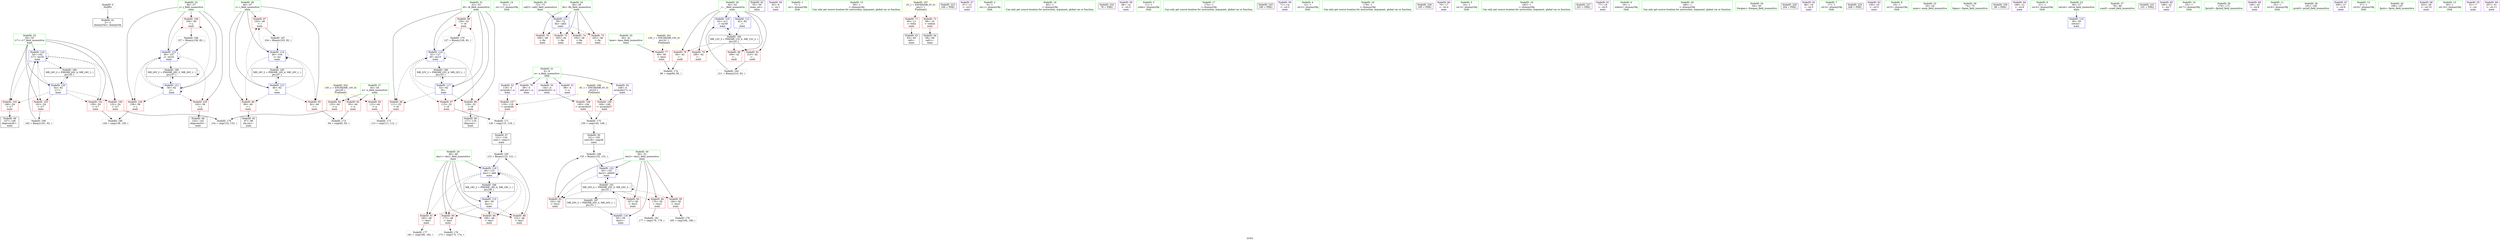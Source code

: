 digraph "SVFG" {
	label="SVFG";

	Node0x55db1b9dd290 [shape=record,color=grey,label="{NodeID: 0\nNullPtr}"];
	Node0x55db1b9dd290 -> Node0x55db1b9f5610[style=solid];
	Node0x55db1b9ff020 [shape=record,color=grey,label="{NodeID: 180\n140 = cmp(138, 139, )\n}"];
	Node0x55db1b9f5cc0 [shape=record,color=red,label="{NodeID: 97\n115\<--52\n\<--i9\nmain\n}"];
	Node0x55db1b9f5cc0 -> Node0x55db1b9fe2a0[style=solid];
	Node0x55db1b9dd930 [shape=record,color=green,label="{NodeID: 14\n31\<--1\n.str.11\<--dummyObj\nGlob }"];
	Node0x55db1b9f6820 [shape=record,color=blue,label="{NodeID: 111\n38\<--72\nfin\<--call2\nmain\n}"];
	Node0x55db1b9f6820 -> Node0x55db1b9f8060[style=dashed];
	Node0x55db1b9f6820 -> Node0x55db1b9f8130[style=dashed];
	Node0x55db1b9f6820 -> Node0x55db1b9f8200[style=dashed];
	Node0x55db1b9f6820 -> Node0x55db1b9f82d0[style=dashed];
	Node0x55db1b9f4a90 [shape=record,color=green,label="{NodeID: 28\n46\<--47\ni\<--i_field_insensitive\nmain\n}"];
	Node0x55db1b9f4a90 -> Node0x55db1b9f8a20[style=solid];
	Node0x55db1b9f4a90 -> Node0x55db1b9f8af0[style=solid];
	Node0x55db1b9f4a90 -> Node0x55db1b9f8bc0[style=solid];
	Node0x55db1b9f4a90 -> Node0x55db1b9f69c0[style=solid];
	Node0x55db1b9f4a90 -> Node0x55db1b9f6a90[style=solid];
	Node0x55db1b9fbac0 [shape=record,color=blue,label="{NodeID: 125\n42\<--211\n_\<--inc49\nmain\n}"];
	Node0x55db1b9fbac0 -> Node0x55db1ba04d80[style=dashed];
	Node0x55db1b9f5710 [shape=record,color=black,label="{NodeID: 42\n35\<--59\nmain_ret\<--\nmain\n}"];
	Node0x55db1b9f7290 [shape=record,color=purple,label="{NodeID: 56\n62\<--9\n\<--.str.1\nmain\n}"];
	Node0x55db1b9f7df0 [shape=record,color=purple,label="{NodeID: 70\n99\<--4\nadd.ptr\<--a\nmain\n}"];
	Node0x55db1b9fdca0 [shape=record,color=grey,label="{NodeID: 167\n104 = Binary(103, 82, )\n}"];
	Node0x55db1b9fdca0 -> Node0x55db1b9f6a90[style=solid];
	Node0x55db1b9f8950 [shape=record,color=red,label="{NodeID: 84\n133\<--44\n\<--n\nmain\n}"];
	Node0x55db1b9f8950 -> Node0x55db1b9feea0[style=solid];
	Node0x55db1b9dcb60 [shape=record,color=green,label="{NodeID: 1\n7\<--1\n.str\<--dummyObj\nGlob }"];
	Node0x55db1b9ff1a0 [shape=record,color=grey,label="{NodeID: 181\n177 = cmp(176, 178, )\n}"];
	Node0x55db1b9f5d90 [shape=record,color=red,label="{NodeID: 98\n116\<--52\n\<--i9\nmain\n}"];
	Node0x55db1b9f5d90 -> Node0x55db1b9f5a50[style=solid];
	Node0x55db1b9dda30 [shape=record,color=green,label="{NodeID: 15\n59\<--1\n\<--dummyObj\nCan only get source location for instruction, argument, global var or function.}"];
	Node0x55db1b9f68f0 [shape=record,color=blue,label="{NodeID: 112\n42\<--82\n_\<--\nmain\n}"];
	Node0x55db1b9f68f0 -> Node0x55db1ba04d80[style=dashed];
	Node0x55db1b9f4b60 [shape=record,color=green,label="{NodeID: 29\n48\<--49\nAns1\<--Ans1_field_insensitive\nmain\n}"];
	Node0x55db1b9f4b60 -> Node0x55db1b9f8c90[style=solid];
	Node0x55db1b9f4b60 -> Node0x55db1b9f8d60[style=solid];
	Node0x55db1b9f4b60 -> Node0x55db1b9f8e30[style=solid];
	Node0x55db1b9f4b60 -> Node0x55db1b9f8f00[style=solid];
	Node0x55db1b9f4b60 -> Node0x55db1b9f6b60[style=solid];
	Node0x55db1b9f4b60 -> Node0x55db1b9fb510[style=solid];
	Node0x55db1b9f57e0 [shape=record,color=black,label="{NodeID: 43\n63\<--60\ncall\<--\nmain\n}"];
	Node0x55db1ba14680 [shape=record,color=black,label="{NodeID: 223\n169 = PHI()\n}"];
	Node0x55db1b9f7360 [shape=record,color=purple,label="{NodeID: 57\n67\<--12\n\<--.str.2\nmain\n}"];
	Node0x55db1b9f7ec0 [shape=record,color=red,label="{NodeID: 71\n60\<--11\n\<--stdin\nmain\n}"];
	Node0x55db1b9f7ec0 -> Node0x55db1b9f57e0[style=solid];
	Node0x55db1b9fde20 [shape=record,color=grey,label="{NodeID: 168\n153 = Binary(152, 151, )\n}"];
	Node0x55db1b9fde20 -> Node0x55db1b9fb850[style=solid];
	Node0x55db1b9f8a20 [shape=record,color=red,label="{NodeID: 85\n92\<--46\n\<--i\nmain\n}"];
	Node0x55db1b9f8a20 -> Node0x55db1b9fe5a0[style=solid];
	Node0x55db1b9dc9e0 [shape=record,color=green,label="{NodeID: 2\n9\<--1\n.str.1\<--dummyObj\nGlob }"];
	Node0x55db1b9f5e60 [shape=record,color=red,label="{NodeID: 99\n126\<--52\n\<--i9\nmain\n}"];
	Node0x55db1b9f5e60 -> Node0x55db1b9fe120[style=solid];
	Node0x55db1b9ddb30 [shape=record,color=green,label="{NodeID: 16\n82\<--1\n\<--dummyObj\nCan only get source location for instruction, argument, global var or function.}"];
	Node0x55db1b9f69c0 [shape=record,color=blue,label="{NodeID: 113\n46\<--82\ni\<--\nmain\n}"];
	Node0x55db1b9f69c0 -> Node0x55db1b9f8a20[style=dashed];
	Node0x55db1b9f69c0 -> Node0x55db1b9f8af0[style=dashed];
	Node0x55db1b9f69c0 -> Node0x55db1b9f8bc0[style=dashed];
	Node0x55db1b9f69c0 -> Node0x55db1b9f6a90[style=dashed];
	Node0x55db1b9f69c0 -> Node0x55db1ba05280[style=dashed];
	Node0x55db1b9f4c30 [shape=record,color=green,label="{NodeID: 30\n50\<--51\nAns2\<--Ans2_field_insensitive\nmain\n}"];
	Node0x55db1b9f4c30 -> Node0x55db1b9f8fd0[style=solid];
	Node0x55db1b9f4c30 -> Node0x55db1b9f90a0[style=solid];
	Node0x55db1b9f4c30 -> Node0x55db1b9f9170[style=solid];
	Node0x55db1b9f4c30 -> Node0x55db1b9f9240[style=solid];
	Node0x55db1b9f4c30 -> Node0x55db1b9fb370[style=solid];
	Node0x55db1b9f4c30 -> Node0x55db1b9fb850[style=solid];
	Node0x55db1b9f58b0 [shape=record,color=black,label="{NodeID: 44\n69\<--66\ncall1\<--\nmain\n}"];
	Node0x55db1ba14780 [shape=record,color=black,label="{NodeID: 224\n78 = PHI()\n}"];
	Node0x55db1b9f7430 [shape=record,color=purple,label="{NodeID: 58\n68\<--14\n\<--.str.3\nmain\n}"];
	Node0x55db1b9f7f90 [shape=record,color=red,label="{NodeID: 72\n66\<--16\n\<--stdout\nmain\n}"];
	Node0x55db1b9f7f90 -> Node0x55db1b9f58b0[style=solid];
	Node0x55db1b9fdfa0 [shape=record,color=grey,label="{NodeID: 169\n162 = Binary(161, 82, )\n}"];
	Node0x55db1b9fdfa0 -> Node0x55db1b9fb9f0[style=solid];
	Node0x55db1b9f8af0 [shape=record,color=red,label="{NodeID: 86\n96\<--46\n\<--i\nmain\n}"];
	Node0x55db1b9f8af0 -> Node0x55db1b9f5980[style=solid];
	Node0x55db1b9dd840 [shape=record,color=green,label="{NodeID: 3\n11\<--1\nstdin\<--dummyObj\nGlob }"];
	Node0x55db1b9f5f30 [shape=record,color=red,label="{NodeID: 100\n132\<--54\n\<--i17\nmain\n}"];
	Node0x55db1b9f5f30 -> Node0x55db1b9feea0[style=solid];
	Node0x55db1b9ddc30 [shape=record,color=green,label="{NodeID: 17\n174\<--1\n\<--dummyObj\nCan only get source location for instruction, argument, global var or function.}"];
	Node0x55db1ba09ea0 [shape=record,color=yellow,style=double,label="{NodeID: 197\n2V_1 = ENCHI(MR_2V_0)\npts\{1 \}\nFun[main]}"];
	Node0x55db1ba09ea0 -> Node0x55db1b9f7ec0[style=dashed];
	Node0x55db1ba09ea0 -> Node0x55db1b9f7f90[style=dashed];
	Node0x55db1b9f6a90 [shape=record,color=blue,label="{NodeID: 114\n46\<--104\ni\<--inc\nmain\n}"];
	Node0x55db1b9f6a90 -> Node0x55db1b9f8a20[style=dashed];
	Node0x55db1b9f6a90 -> Node0x55db1b9f8af0[style=dashed];
	Node0x55db1b9f6a90 -> Node0x55db1b9f8bc0[style=dashed];
	Node0x55db1b9f6a90 -> Node0x55db1b9f6a90[style=dashed];
	Node0x55db1b9f6a90 -> Node0x55db1ba05280[style=dashed];
	Node0x55db1b9f4d00 [shape=record,color=green,label="{NodeID: 31\n52\<--53\ni9\<--i9_field_insensitive\nmain\n}"];
	Node0x55db1b9f4d00 -> Node0x55db1b9f5bf0[style=solid];
	Node0x55db1b9f4d00 -> Node0x55db1b9f5cc0[style=solid];
	Node0x55db1b9f4d00 -> Node0x55db1b9f5d90[style=solid];
	Node0x55db1b9f4d00 -> Node0x55db1b9f5e60[style=solid];
	Node0x55db1b9f4d00 -> Node0x55db1b9fb440[style=solid];
	Node0x55db1b9f4d00 -> Node0x55db1b9fb5e0[style=solid];
	Node0x55db1b9f5980 [shape=record,color=black,label="{NodeID: 45\n97\<--96\nidx.ext\<--\nmain\n}"];
	Node0x55db1ba14880 [shape=record,color=black,label="{NodeID: 225\n190 = PHI()\n}"];
	Node0x55db1b9f7500 [shape=record,color=purple,label="{NodeID: 59\n71\<--14\n\<--.str.3\nmain\n}"];
	Node0x55db1b9f8060 [shape=record,color=red,label="{NodeID: 73\n165\<--38\n\<--fin\nmain\n}"];
	Node0x55db1b9fe120 [shape=record,color=grey,label="{NodeID: 170\n127 = Binary(126, 82, )\n}"];
	Node0x55db1b9fe120 -> Node0x55db1b9fb5e0[style=solid];
	Node0x55db1b9f8bc0 [shape=record,color=red,label="{NodeID: 87\n103\<--46\n\<--i\nmain\n}"];
	Node0x55db1b9f8bc0 -> Node0x55db1b9fdca0[style=solid];
	Node0x55db1b9dc000 [shape=record,color=green,label="{NodeID: 4\n12\<--1\n.str.2\<--dummyObj\nGlob }"];
	Node0x55db1ba04d80 [shape=record,color=black,label="{NodeID: 184\nMR_12V_3 = PHI(MR_12V_4, MR_12V_2, )\npts\{43 \}\n}"];
	Node0x55db1ba04d80 -> Node0x55db1b9f8470[style=dashed];
	Node0x55db1ba04d80 -> Node0x55db1b9f8540[style=dashed];
	Node0x55db1ba04d80 -> Node0x55db1b9f8610[style=dashed];
	Node0x55db1ba04d80 -> Node0x55db1b9f86e0[style=dashed];
	Node0x55db1ba04d80 -> Node0x55db1b9fbac0[style=dashed];
	Node0x55db1b9f6000 [shape=record,color=red,label="{NodeID: 101\n139\<--54\n\<--i17\nmain\n}"];
	Node0x55db1b9f6000 -> Node0x55db1b9ff020[style=solid];
	Node0x55db1b9ddd30 [shape=record,color=green,label="{NodeID: 18\n178\<--1\n\<--dummyObj\nCan only get source location for instruction, argument, global var or function.}"];
	Node0x55db1ba0a9c0 [shape=record,color=yellow,style=double,label="{NodeID: 198\n4V_1 = ENCHI(MR_4V_0)\npts\{6 \}\nFun[main]}"];
	Node0x55db1ba0a9c0 -> Node0x55db1b9f64e0[style=dashed];
	Node0x55db1ba0a9c0 -> Node0x55db1b9f65b0[style=dashed];
	Node0x55db1ba0a9c0 -> Node0x55db1b9f6680[style=dashed];
	Node0x55db1b9f6b60 [shape=record,color=blue,label="{NodeID: 115\n48\<--59\nAns1\<--\nmain\n}"];
	Node0x55db1b9f6b60 -> Node0x55db1b9f8c90[style=dashed];
	Node0x55db1b9f6b60 -> Node0x55db1b9f8d60[style=dashed];
	Node0x55db1b9f6b60 -> Node0x55db1b9f8e30[style=dashed];
	Node0x55db1b9f6b60 -> Node0x55db1b9f8f00[style=dashed];
	Node0x55db1b9f6b60 -> Node0x55db1b9fb510[style=dashed];
	Node0x55db1b9f6b60 -> Node0x55db1ba05780[style=dashed];
	Node0x55db1b9f4dd0 [shape=record,color=green,label="{NodeID: 32\n54\<--55\ni17\<--i17_field_insensitive\nmain\n}"];
	Node0x55db1b9f4dd0 -> Node0x55db1b9f5f30[style=solid];
	Node0x55db1b9f4dd0 -> Node0x55db1b9f6000[style=solid];
	Node0x55db1b9f4dd0 -> Node0x55db1b9f60d0[style=solid];
	Node0x55db1b9f4dd0 -> Node0x55db1b9f61a0[style=solid];
	Node0x55db1b9f4dd0 -> Node0x55db1b9fb6b0[style=solid];
	Node0x55db1b9f4dd0 -> Node0x55db1b9fb9f0[style=solid];
	Node0x55db1b9f5a50 [shape=record,color=black,label="{NodeID: 46\n117\<--116\nidxprom\<--\nmain\n}"];
	Node0x55db1ba14980 [shape=record,color=black,label="{NodeID: 226\n195 = PHI()\n}"];
	Node0x55db1b9f75d0 [shape=record,color=purple,label="{NodeID: 60\n70\<--17\n\<--.str.4\nmain\n}"];
	Node0x55db1b9f8130 [shape=record,color=red,label="{NodeID: 74\n193\<--38\n\<--fin\nmain\n}"];
	Node0x55db1b9fe2a0 [shape=record,color=grey,label="{NodeID: 171\n120 = cmp(115, 119, )\n}"];
	Node0x55db1b9fe2a0 -> Node0x55db1b9f5b20[style=solid];
	Node0x55db1b9f8c90 [shape=record,color=red,label="{NodeID: 88\n122\<--48\n\<--Ans1\nmain\n}"];
	Node0x55db1b9f8c90 -> Node0x55db1b9fd9a0[style=solid];
	Node0x55db1b9f3fc0 [shape=record,color=green,label="{NodeID: 5\n14\<--1\n.str.3\<--dummyObj\nGlob }"];
	Node0x55db1ba05280 [shape=record,color=black,label="{NodeID: 185\nMR_16V_2 = PHI(MR_16V_4, MR_16V_1, )\npts\{47 \}\n}"];
	Node0x55db1ba05280 -> Node0x55db1b9f69c0[style=dashed];
	Node0x55db1b9f60d0 [shape=record,color=red,label="{NodeID: 102\n146\<--54\n\<--i17\nmain\n}"];
	Node0x55db1b9f60d0 -> Node0x55db1b9f6ce0[style=solid];
	Node0x55db1b9dcc50 [shape=record,color=green,label="{NodeID: 19\n182\<--1\n\<--dummyObj\nCan only get source location for instruction, argument, global var or function.}"];
	Node0x55db1b9fb370 [shape=record,color=blue,label="{NodeID: 116\n50\<--59\nAns2\<--\nmain\n}"];
	Node0x55db1b9fb370 -> Node0x55db1ba07080[style=dashed];
	Node0x55db1b9f4ea0 [shape=record,color=green,label="{NodeID: 33\n56\<--57\nj\<--j_field_insensitive\nmain\n}"];
	Node0x55db1b9f4ea0 -> Node0x55db1b9f6270[style=solid];
	Node0x55db1b9f4ea0 -> Node0x55db1b9f6340[style=solid];
	Node0x55db1b9f4ea0 -> Node0x55db1b9f6410[style=solid];
	Node0x55db1b9f4ea0 -> Node0x55db1b9fb780[style=solid];
	Node0x55db1b9f4ea0 -> Node0x55db1b9fb920[style=solid];
	Node0x55db1b9f5b20 [shape=record,color=black,label="{NodeID: 47\n121\<--120\nconv\<--cmp13\nmain\n}"];
	Node0x55db1b9f5b20 -> Node0x55db1b9fd9a0[style=solid];
	Node0x55db1ba14a80 [shape=record,color=black,label="{NodeID: 227\n201 = PHI()\n}"];
	Node0x55db1b9f76a0 [shape=record,color=purple,label="{NodeID: 61\n77\<--19\n\<--.str.5\nmain\n}"];
	Node0x55db1b9f8200 [shape=record,color=red,label="{NodeID: 75\n202\<--38\n\<--fin\nmain\n}"];
	Node0x55db1b9fe420 [shape=record,color=grey,label="{NodeID: 172\n113 = cmp(111, 112, )\n}"];
	Node0x55db1b9f8d60 [shape=record,color=red,label="{NodeID: 89\n166\<--48\n\<--Ans1\nmain\n}"];
	Node0x55db1b9f4050 [shape=record,color=green,label="{NodeID: 6\n16\<--1\nstdout\<--dummyObj\nGlob }"];
	Node0x55db1ba05780 [shape=record,color=black,label="{NodeID: 186\nMR_18V_2 = PHI(MR_18V_4, MR_18V_1, )\npts\{49 \}\n}"];
	Node0x55db1ba05780 -> Node0x55db1b9f6b60[style=dashed];
	Node0x55db1b9f61a0 [shape=record,color=red,label="{NodeID: 103\n161\<--54\n\<--i17\nmain\n}"];
	Node0x55db1b9f61a0 -> Node0x55db1b9fdfa0[style=solid];
	Node0x55db1b9dcd10 [shape=record,color=green,label="{NodeID: 20\n186\<--1\n\<--dummyObj\nCan only get source location for instruction, argument, global var or function.}"];
	Node0x55db1b9fb440 [shape=record,color=blue,label="{NodeID: 117\n52\<--82\ni9\<--\nmain\n}"];
	Node0x55db1b9fb440 -> Node0x55db1b9f5bf0[style=dashed];
	Node0x55db1b9fb440 -> Node0x55db1b9f5cc0[style=dashed];
	Node0x55db1b9fb440 -> Node0x55db1b9f5d90[style=dashed];
	Node0x55db1b9fb440 -> Node0x55db1b9f5e60[style=dashed];
	Node0x55db1b9fb440 -> Node0x55db1b9fb5e0[style=dashed];
	Node0x55db1b9fb440 -> Node0x55db1ba06180[style=dashed];
	Node0x55db1b9f4f70 [shape=record,color=green,label="{NodeID: 34\n64\<--65\nfreopen\<--freopen_field_insensitive\n}"];
	Node0x55db1b9f6c10 [shape=record,color=black,label="{NodeID: 48\n143\<--142\nidxprom24\<--\nmain\n}"];
	Node0x55db1ba14b80 [shape=record,color=black,label="{NodeID: 228\n204 = PHI()\n}"];
	Node0x55db1b9f7770 [shape=record,color=purple,label="{NodeID: 62\n88\<--19\n\<--.str.5\nmain\n}"];
	Node0x55db1b9f82d0 [shape=record,color=red,label="{NodeID: 76\n206\<--38\n\<--fin\nmain\n}"];
	Node0x55db1b9fe5a0 [shape=record,color=grey,label="{NodeID: 173\n94 = cmp(92, 93, )\n}"];
	Node0x55db1b9f8e30 [shape=record,color=red,label="{NodeID: 90\n172\<--48\n\<--Ans1\nmain\n}"];
	Node0x55db1b9f8e30 -> Node0x55db1b9fea20[style=solid];
	Node0x55db1b9f4300 [shape=record,color=green,label="{NodeID: 7\n17\<--1\n.str.4\<--dummyObj\nGlob }"];
	Node0x55db1ba05c80 [shape=record,color=black,label="{NodeID: 187\nMR_20V_2 = PHI(MR_20V_4, MR_20V_1, )\npts\{51 \}\n}"];
	Node0x55db1ba05c80 -> Node0x55db1b9fb370[style=dashed];
	Node0x55db1b9f6270 [shape=record,color=red,label="{NodeID: 104\n138\<--56\n\<--j\nmain\n}"];
	Node0x55db1b9f6270 -> Node0x55db1b9ff020[style=solid];
	Node0x55db1b9dce10 [shape=record,color=green,label="{NodeID: 21\n4\<--6\na\<--a_field_insensitive\nGlob }"];
	Node0x55db1b9dce10 -> Node0x55db1b9f6e80[style=solid];
	Node0x55db1b9dce10 -> Node0x55db1b9f6f50[style=solid];
	Node0x55db1b9dce10 -> Node0x55db1b9f7020[style=solid];
	Node0x55db1b9dce10 -> Node0x55db1b9f70f0[style=solid];
	Node0x55db1b9dce10 -> Node0x55db1b9f7df0[style=solid];
	Node0x55db1ba0ac60 [shape=record,color=yellow,style=double,label="{NodeID: 201\n10V_1 = ENCHI(MR_10V_0)\npts\{41 \}\nFun[main]}"];
	Node0x55db1ba0ac60 -> Node0x55db1b9f83a0[style=dashed];
	Node0x55db1b9fb510 [shape=record,color=blue,label="{NodeID: 118\n48\<--123\nAns1\<--add\nmain\n}"];
	Node0x55db1b9fb510 -> Node0x55db1b9f8c90[style=dashed];
	Node0x55db1b9fb510 -> Node0x55db1b9f8d60[style=dashed];
	Node0x55db1b9fb510 -> Node0x55db1b9f8e30[style=dashed];
	Node0x55db1b9fb510 -> Node0x55db1b9f8f00[style=dashed];
	Node0x55db1b9fb510 -> Node0x55db1b9fb510[style=dashed];
	Node0x55db1b9fb510 -> Node0x55db1ba05780[style=dashed];
	Node0x55db1b9f5040 [shape=record,color=green,label="{NodeID: 35\n72\<--73\ncall2\<--call2_field_insensitive\nmain\n}"];
	Node0x55db1b9f5040 -> Node0x55db1b9f6820[style=solid];
	Node0x55db1b9f6ce0 [shape=record,color=black,label="{NodeID: 49\n147\<--146\nidxprom26\<--\nmain\n}"];
	Node0x55db1ba14c80 [shape=record,color=black,label="{NodeID: 229\n208 = PHI()\n}"];
	Node0x55db1b9f7840 [shape=record,color=purple,label="{NodeID: 63\n100\<--19\n\<--.str.5\nmain\n}"];
	Node0x55db1b9f83a0 [shape=record,color=red,label="{NodeID: 77\n85\<--40\n\<--kase\nmain\n}"];
	Node0x55db1b9f83a0 -> Node0x55db1b9fe720[style=solid];
	Node0x55db1b9fe720 [shape=record,color=grey,label="{NodeID: 174\n86 = cmp(84, 85, )\n}"];
	Node0x55db1b9f8f00 [shape=record,color=red,label="{NodeID: 91\n180\<--48\n\<--Ans1\nmain\n}"];
	Node0x55db1b9f8f00 -> Node0x55db1b9feba0[style=solid];
	Node0x55db1b9f4390 [shape=record,color=green,label="{NodeID: 8\n19\<--1\n.str.5\<--dummyObj\nGlob }"];
	Node0x55db1ba06180 [shape=record,color=black,label="{NodeID: 188\nMR_22V_2 = PHI(MR_22V_4, MR_22V_1, )\npts\{53 \}\n}"];
	Node0x55db1ba06180 -> Node0x55db1b9fb440[style=dashed];
	Node0x55db1b9f6340 [shape=record,color=red,label="{NodeID: 105\n142\<--56\n\<--j\nmain\n}"];
	Node0x55db1b9f6340 -> Node0x55db1b9f6c10[style=solid];
	Node0x55db1b9dcf10 [shape=record,color=green,label="{NodeID: 22\n33\<--34\nmain\<--main_field_insensitive\n}"];
	Node0x55db1b9fb5e0 [shape=record,color=blue,label="{NodeID: 119\n52\<--127\ni9\<--inc15\nmain\n}"];
	Node0x55db1b9fb5e0 -> Node0x55db1b9f5bf0[style=dashed];
	Node0x55db1b9fb5e0 -> Node0x55db1b9f5cc0[style=dashed];
	Node0x55db1b9fb5e0 -> Node0x55db1b9f5d90[style=dashed];
	Node0x55db1b9fb5e0 -> Node0x55db1b9f5e60[style=dashed];
	Node0x55db1b9fb5e0 -> Node0x55db1b9fb5e0[style=dashed];
	Node0x55db1b9fb5e0 -> Node0x55db1ba06180[style=dashed];
	Node0x55db1b9f5110 [shape=record,color=green,label="{NodeID: 36\n74\<--75\nfopen\<--fopen_field_insensitive\n}"];
	Node0x55db1b9f6db0 [shape=record,color=black,label="{NodeID: 50\n151\<--150\nconv29\<--cmp28\nmain\n}"];
	Node0x55db1b9f6db0 -> Node0x55db1b9fde20[style=solid];
	Node0x55db1ba14d80 [shape=record,color=black,label="{NodeID: 230\n89 = PHI()\n}"];
	Node0x55db1b9f7910 [shape=record,color=purple,label="{NodeID: 64\n168\<--21\n\<--.str.6\nmain\n}"];
	Node0x55db1b9f8470 [shape=record,color=red,label="{NodeID: 78\n84\<--42\n\<--_\nmain\n}"];
	Node0x55db1b9f8470 -> Node0x55db1b9fe720[style=solid];
	Node0x55db1b9fe8a0 [shape=record,color=grey,label="{NodeID: 175\n150 = cmp(145, 149, )\n}"];
	Node0x55db1b9fe8a0 -> Node0x55db1b9f6db0[style=solid];
	Node0x55db1b9f8fd0 [shape=record,color=red,label="{NodeID: 92\n152\<--50\n\<--Ans2\nmain\n}"];
	Node0x55db1b9f8fd0 -> Node0x55db1b9fde20[style=solid];
	Node0x55db1b9f4420 [shape=record,color=green,label="{NodeID: 9\n21\<--1\n.str.6\<--dummyObj\nGlob }"];
	Node0x55db1ba06680 [shape=record,color=black,label="{NodeID: 189\nMR_24V_2 = PHI(MR_24V_4, MR_24V_1, )\npts\{55 \}\n}"];
	Node0x55db1ba06680 -> Node0x55db1b9fb6b0[style=dashed];
	Node0x55db1b9f6410 [shape=record,color=red,label="{NodeID: 106\n156\<--56\n\<--j\nmain\n}"];
	Node0x55db1b9f6410 -> Node0x55db1b9fdb20[style=solid];
	Node0x55db1b9dd010 [shape=record,color=green,label="{NodeID: 23\n36\<--37\nretval\<--retval_field_insensitive\nmain\n}"];
	Node0x55db1b9dd010 -> Node0x55db1b9f6750[style=solid];
	Node0x55db1ba0ae20 [shape=record,color=yellow,style=double,label="{NodeID: 203\n14V_1 = ENCHI(MR_14V_0)\npts\{45 \}\nFun[main]}"];
	Node0x55db1ba0ae20 -> Node0x55db1b9f87b0[style=dashed];
	Node0x55db1ba0ae20 -> Node0x55db1b9f8880[style=dashed];
	Node0x55db1ba0ae20 -> Node0x55db1b9f8950[style=dashed];
	Node0x55db1b9fb6b0 [shape=record,color=blue,label="{NodeID: 120\n54\<--82\ni17\<--\nmain\n}"];
	Node0x55db1b9fb6b0 -> Node0x55db1b9f5f30[style=dashed];
	Node0x55db1b9fb6b0 -> Node0x55db1b9f6000[style=dashed];
	Node0x55db1b9fb6b0 -> Node0x55db1b9f60d0[style=dashed];
	Node0x55db1b9fb6b0 -> Node0x55db1b9f61a0[style=dashed];
	Node0x55db1b9fb6b0 -> Node0x55db1b9fb9f0[style=dashed];
	Node0x55db1b9fb6b0 -> Node0x55db1ba06680[style=dashed];
	Node0x55db1b9f5210 [shape=record,color=green,label="{NodeID: 37\n79\<--80\nscanf\<--scanf_field_insensitive\n}"];
	Node0x55db1b9f6e80 [shape=record,color=purple,label="{NodeID: 51\n98\<--4\n\<--a\nmain\n}"];
	Node0x55db1ba14e80 [shape=record,color=black,label="{NodeID: 231\n101 = PHI()\n}"];
	Node0x55db1b9f79e0 [shape=record,color=purple,label="{NodeID: 65\n189\<--23\n\<--.str.7\nmain\n}"];
	Node0x55db1b9f8540 [shape=record,color=red,label="{NodeID: 79\n188\<--42\n\<--_\nmain\n}"];
	Node0x55db1b9fea20 [shape=record,color=grey,label="{NodeID: 176\n173 = cmp(172, 174, )\n}"];
	Node0x55db1b9f90a0 [shape=record,color=red,label="{NodeID: 93\n167\<--50\n\<--Ans2\nmain\n}"];
	Node0x55db1b9f44b0 [shape=record,color=green,label="{NodeID: 10\n23\<--1\n.str.7\<--dummyObj\nGlob }"];
	Node0x55db1ba06b80 [shape=record,color=black,label="{NodeID: 190\nMR_26V_2 = PHI(MR_26V_3, MR_26V_1, )\npts\{57 \}\n}"];
	Node0x55db1ba06b80 -> Node0x55db1b9fb780[style=dashed];
	Node0x55db1ba06b80 -> Node0x55db1ba06b80[style=dashed];
	Node0x55db1b9f64e0 [shape=record,color=red,label="{NodeID: 107\n119\<--118\n\<--arrayidx\nmain\n}"];
	Node0x55db1b9f64e0 -> Node0x55db1b9fe2a0[style=solid];
	Node0x55db1b9dd0e0 [shape=record,color=green,label="{NodeID: 24\n38\<--39\nfin\<--fin_field_insensitive\nmain\n}"];
	Node0x55db1b9dd0e0 -> Node0x55db1b9f8060[style=solid];
	Node0x55db1b9dd0e0 -> Node0x55db1b9f8130[style=solid];
	Node0x55db1b9dd0e0 -> Node0x55db1b9f8200[style=solid];
	Node0x55db1b9dd0e0 -> Node0x55db1b9f82d0[style=solid];
	Node0x55db1b9dd0e0 -> Node0x55db1b9f6820[style=solid];
	Node0x55db1b9fb780 [shape=record,color=blue,label="{NodeID: 121\n56\<--82\nj\<--\nmain\n}"];
	Node0x55db1b9fb780 -> Node0x55db1b9f6270[style=dashed];
	Node0x55db1b9fb780 -> Node0x55db1b9f6340[style=dashed];
	Node0x55db1b9fb780 -> Node0x55db1b9f6410[style=dashed];
	Node0x55db1b9fb780 -> Node0x55db1b9fb780[style=dashed];
	Node0x55db1b9fb780 -> Node0x55db1b9fb920[style=dashed];
	Node0x55db1b9fb780 -> Node0x55db1ba06b80[style=dashed];
	Node0x55db1b9f5310 [shape=record,color=green,label="{NodeID: 38\n170\<--171\nfprintf\<--fprintf_field_insensitive\n}"];
	Node0x55db1b9f6f50 [shape=record,color=purple,label="{NodeID: 52\n118\<--4\narrayidx\<--a\nmain\n}"];
	Node0x55db1b9f6f50 -> Node0x55db1b9f64e0[style=solid];
	Node0x55db1b9f7ab0 [shape=record,color=purple,label="{NodeID: 66\n194\<--25\n\<--.str.8\nmain\n}"];
	Node0x55db1b9f8610 [shape=record,color=red,label="{NodeID: 80\n199\<--42\n\<--_\nmain\n}"];
	Node0x55db1b9feba0 [shape=record,color=grey,label="{NodeID: 177\n181 = cmp(180, 182, )\n}"];
	Node0x55db1b9f9170 [shape=record,color=red,label="{NodeID: 94\n176\<--50\n\<--Ans2\nmain\n}"];
	Node0x55db1b9f9170 -> Node0x55db1b9ff1a0[style=solid];
	Node0x55db1b9dc150 [shape=record,color=green,label="{NodeID: 11\n25\<--1\n.str.8\<--dummyObj\nGlob }"];
	Node0x55db1ba07080 [shape=record,color=black,label="{NodeID: 191\nMR_20V_4 = PHI(MR_20V_5, MR_20V_3, )\npts\{51 \}\n}"];
	Node0x55db1ba07080 -> Node0x55db1b9f8fd0[style=dashed];
	Node0x55db1ba07080 -> Node0x55db1b9f90a0[style=dashed];
	Node0x55db1ba07080 -> Node0x55db1b9f9170[style=dashed];
	Node0x55db1ba07080 -> Node0x55db1b9f9240[style=dashed];
	Node0x55db1ba07080 -> Node0x55db1b9fb850[style=dashed];
	Node0x55db1ba07080 -> Node0x55db1ba05c80[style=dashed];
	Node0x55db1ba07080 -> Node0x55db1ba07080[style=dashed];
	Node0x55db1b9f65b0 [shape=record,color=red,label="{NodeID: 108\n145\<--144\n\<--arrayidx25\nmain\n}"];
	Node0x55db1b9f65b0 -> Node0x55db1b9fe8a0[style=solid];
	Node0x55db1b9f48e0 [shape=record,color=green,label="{NodeID: 25\n40\<--41\nkase\<--kase_field_insensitive\nmain\n}"];
	Node0x55db1b9f48e0 -> Node0x55db1b9f83a0[style=solid];
	Node0x55db1b9fb850 [shape=record,color=blue,label="{NodeID: 122\n50\<--153\nAns2\<--add30\nmain\n}"];
	Node0x55db1b9fb850 -> Node0x55db1b9f8fd0[style=dashed];
	Node0x55db1b9fb850 -> Node0x55db1b9fb850[style=dashed];
	Node0x55db1b9fb850 -> Node0x55db1ba07080[style=dashed];
	Node0x55db1b9f5410 [shape=record,color=green,label="{NodeID: 39\n191\<--192\nprintf\<--printf_field_insensitive\n}"];
	Node0x55db1b9f7020 [shape=record,color=purple,label="{NodeID: 53\n144\<--4\narrayidx25\<--a\nmain\n}"];
	Node0x55db1b9f7020 -> Node0x55db1b9f65b0[style=solid];
	Node0x55db1b9f7b80 [shape=record,color=purple,label="{NodeID: 67\n200\<--27\n\<--.str.9\nmain\n}"];
	Node0x55db1b9fd820 [shape=record,color=grey,label="{NodeID: 164\n211 = Binary(210, 82, )\n}"];
	Node0x55db1b9fd820 -> Node0x55db1b9fbac0[style=solid];
	Node0x55db1b9f86e0 [shape=record,color=red,label="{NodeID: 81\n210\<--42\n\<--_\nmain\n}"];
	Node0x55db1b9f86e0 -> Node0x55db1b9fd820[style=solid];
	Node0x55db1b9fed20 [shape=record,color=grey,label="{NodeID: 178\n185 = cmp(184, 186, )\n}"];
	Node0x55db1b9f9240 [shape=record,color=red,label="{NodeID: 95\n184\<--50\n\<--Ans2\nmain\n}"];
	Node0x55db1b9f9240 -> Node0x55db1b9fed20[style=solid];
	Node0x55db1b9dc220 [shape=record,color=green,label="{NodeID: 12\n27\<--1\n.str.9\<--dummyObj\nGlob }"];
	Node0x55db1b9f6680 [shape=record,color=red,label="{NodeID: 109\n149\<--148\n\<--arrayidx27\nmain\n}"];
	Node0x55db1b9f6680 -> Node0x55db1b9fe8a0[style=solid];
	Node0x55db1b9f4970 [shape=record,color=green,label="{NodeID: 26\n42\<--43\n_\<--__field_insensitive\nmain\n}"];
	Node0x55db1b9f4970 -> Node0x55db1b9f8470[style=solid];
	Node0x55db1b9f4970 -> Node0x55db1b9f8540[style=solid];
	Node0x55db1b9f4970 -> Node0x55db1b9f8610[style=solid];
	Node0x55db1b9f4970 -> Node0x55db1b9f86e0[style=solid];
	Node0x55db1b9f4970 -> Node0x55db1b9f68f0[style=solid];
	Node0x55db1b9f4970 -> Node0x55db1b9fbac0[style=solid];
	Node0x55db1b9fb920 [shape=record,color=blue,label="{NodeID: 123\n56\<--157\nj\<--inc32\nmain\n}"];
	Node0x55db1b9fb920 -> Node0x55db1b9f6270[style=dashed];
	Node0x55db1b9fb920 -> Node0x55db1b9f6340[style=dashed];
	Node0x55db1b9fb920 -> Node0x55db1b9f6410[style=dashed];
	Node0x55db1b9fb920 -> Node0x55db1b9fb780[style=dashed];
	Node0x55db1b9fb920 -> Node0x55db1b9fb920[style=dashed];
	Node0x55db1b9fb920 -> Node0x55db1ba06b80[style=dashed];
	Node0x55db1b9f5510 [shape=record,color=green,label="{NodeID: 40\n196\<--197\nfputs\<--fputs_field_insensitive\n}"];
	Node0x55db1b9f70f0 [shape=record,color=purple,label="{NodeID: 54\n148\<--4\narrayidx27\<--a\nmain\n}"];
	Node0x55db1b9f70f0 -> Node0x55db1b9f6680[style=solid];
	Node0x55db1b9f7c50 [shape=record,color=purple,label="{NodeID: 68\n203\<--29\n\<--.str.10\nmain\n}"];
	Node0x55db1b9fd9a0 [shape=record,color=grey,label="{NodeID: 165\n123 = Binary(122, 121, )\n}"];
	Node0x55db1b9fd9a0 -> Node0x55db1b9fb510[style=solid];
	Node0x55db1b9f87b0 [shape=record,color=red,label="{NodeID: 82\n93\<--44\n\<--n\nmain\n}"];
	Node0x55db1b9f87b0 -> Node0x55db1b9fe5a0[style=solid];
	Node0x55db1b9feea0 [shape=record,color=grey,label="{NodeID: 179\n134 = cmp(132, 133, )\n}"];
	Node0x55db1b9f5bf0 [shape=record,color=red,label="{NodeID: 96\n111\<--52\n\<--i9\nmain\n}"];
	Node0x55db1b9f5bf0 -> Node0x55db1b9fe420[style=solid];
	Node0x55db1b9dc2f0 [shape=record,color=green,label="{NodeID: 13\n29\<--1\n.str.10\<--dummyObj\nGlob }"];
	Node0x55db1b9f6750 [shape=record,color=blue,label="{NodeID: 110\n36\<--59\nretval\<--\nmain\n}"];
	Node0x55db1b9f4a00 [shape=record,color=green,label="{NodeID: 27\n44\<--45\nn\<--n_field_insensitive\nmain\n}"];
	Node0x55db1b9f4a00 -> Node0x55db1b9f87b0[style=solid];
	Node0x55db1b9f4a00 -> Node0x55db1b9f8880[style=solid];
	Node0x55db1b9f4a00 -> Node0x55db1b9f8950[style=solid];
	Node0x55db1b9fb9f0 [shape=record,color=blue,label="{NodeID: 124\n54\<--162\ni17\<--inc35\nmain\n}"];
	Node0x55db1b9fb9f0 -> Node0x55db1b9f5f30[style=dashed];
	Node0x55db1b9fb9f0 -> Node0x55db1b9f6000[style=dashed];
	Node0x55db1b9fb9f0 -> Node0x55db1b9f60d0[style=dashed];
	Node0x55db1b9fb9f0 -> Node0x55db1b9f61a0[style=dashed];
	Node0x55db1b9fb9f0 -> Node0x55db1b9fb9f0[style=dashed];
	Node0x55db1b9fb9f0 -> Node0x55db1ba06680[style=dashed];
	Node0x55db1b9f5610 [shape=record,color=black,label="{NodeID: 41\n2\<--3\ndummyVal\<--dummyVal\n}"];
	Node0x55db1b9f71c0 [shape=record,color=purple,label="{NodeID: 55\n61\<--7\n\<--.str\nmain\n}"];
	Node0x55db1b9f7d20 [shape=record,color=purple,label="{NodeID: 69\n207\<--31\n\<--.str.11\nmain\n}"];
	Node0x55db1b9fdb20 [shape=record,color=grey,label="{NodeID: 166\n157 = Binary(156, 82, )\n}"];
	Node0x55db1b9fdb20 -> Node0x55db1b9fb920[style=solid];
	Node0x55db1b9f8880 [shape=record,color=red,label="{NodeID: 83\n112\<--44\n\<--n\nmain\n}"];
	Node0x55db1b9f8880 -> Node0x55db1b9fe420[style=solid];
}
